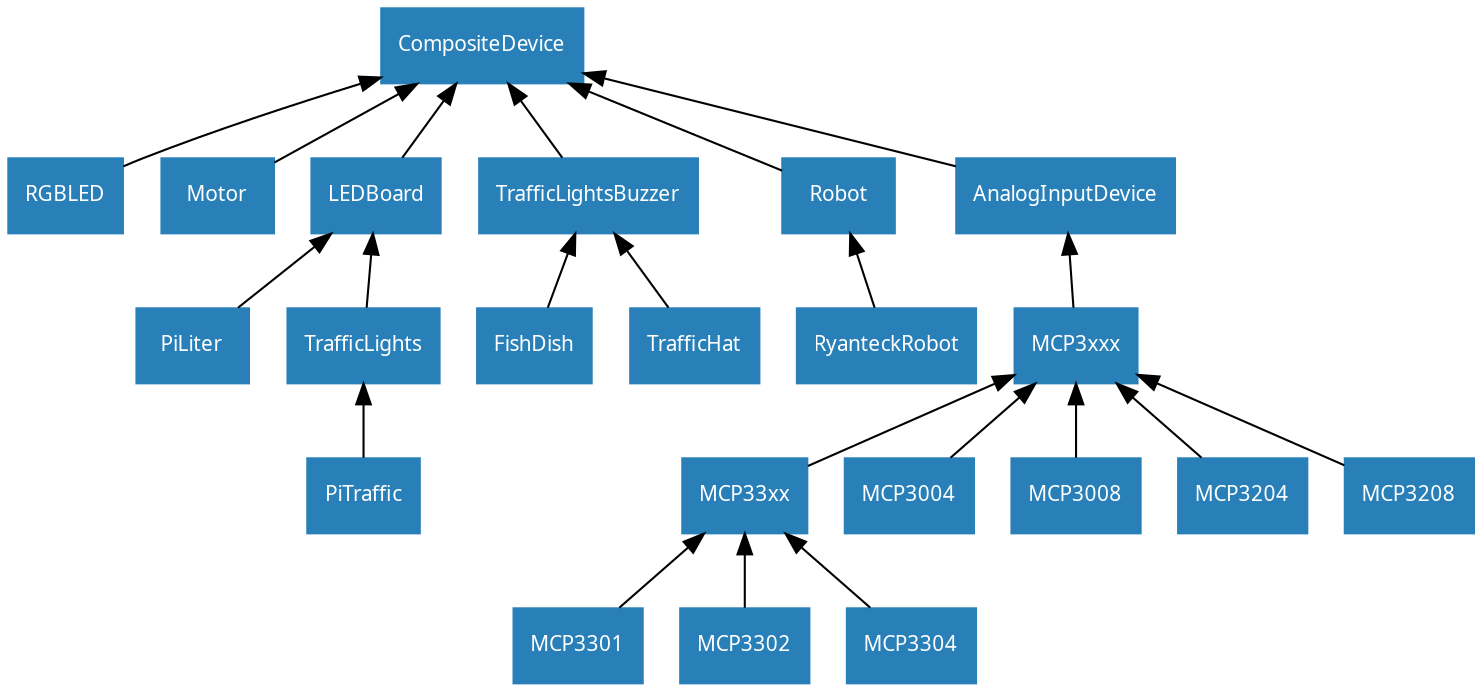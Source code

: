 /* vim: set et sw=4 sts=4: */

digraph classes {
    graph [rankdir=BT];
    node [shape=rect, style=filled, color="#2980b9", fontname=Sans, fontcolor="#ffffff", fontsize=10];
    edge [];

    AnalogInputDevice->CompositeDevice;
    MCP3xxx->AnalogInputDevice;
    MCP33xx->MCP3xxx;
    MCP3004->MCP3xxx;
    MCP3008->MCP3xxx;
    MCP3204->MCP3xxx;
    MCP3208->MCP3xxx;
    MCP3301->MCP33xx;
    MCP3302->MCP33xx;
    MCP3304->MCP33xx;

    RGBLED->CompositeDevice;
    Motor->CompositeDevice;
    LEDBoard->CompositeDevice;
    PiLiter->LEDBoard;
    TrafficLights->LEDBoard;
    PiTraffic->TrafficLights;

    TrafficLightsBuzzer->CompositeDevice;
    FishDish->TrafficLightsBuzzer;
    TrafficHat->TrafficLightsBuzzer;

    Robot->CompositeDevice;
    RyanteckRobot->Robot;
}
